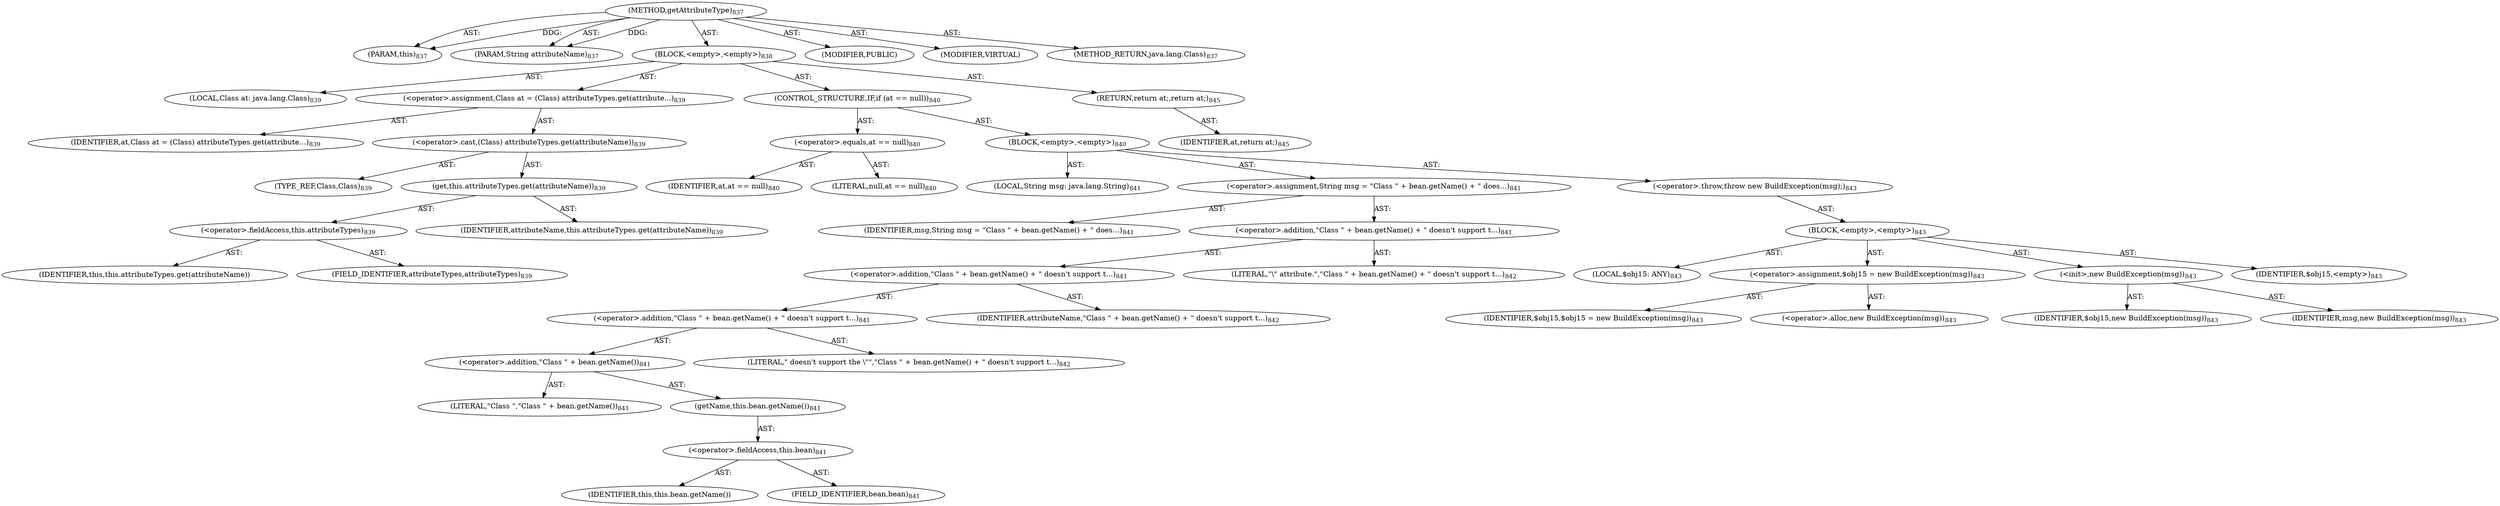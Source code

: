 digraph "getAttributeType" {  
"111669149710" [label = <(METHOD,getAttributeType)<SUB>837</SUB>> ]
"115964117092" [label = <(PARAM,this)<SUB>837</SUB>> ]
"115964117093" [label = <(PARAM,String attributeName)<SUB>837</SUB>> ]
"25769803870" [label = <(BLOCK,&lt;empty&gt;,&lt;empty&gt;)<SUB>838</SUB>> ]
"94489280574" [label = <(LOCAL,Class at: java.lang.Class)<SUB>839</SUB>> ]
"30064771542" [label = <(&lt;operator&gt;.assignment,Class at = (Class) attributeTypes.get(attribute...)<SUB>839</SUB>> ]
"68719477227" [label = <(IDENTIFIER,at,Class at = (Class) attributeTypes.get(attribute...)<SUB>839</SUB>> ]
"30064771543" [label = <(&lt;operator&gt;.cast,(Class) attributeTypes.get(attributeName))<SUB>839</SUB>> ]
"180388626454" [label = <(TYPE_REF,Class,Class)<SUB>839</SUB>> ]
"30064771544" [label = <(get,this.attributeTypes.get(attributeName))<SUB>839</SUB>> ]
"30064771545" [label = <(&lt;operator&gt;.fieldAccess,this.attributeTypes)<SUB>839</SUB>> ]
"68719477228" [label = <(IDENTIFIER,this,this.attributeTypes.get(attributeName))> ]
"55834574930" [label = <(FIELD_IDENTIFIER,attributeTypes,attributeTypes)<SUB>839</SUB>> ]
"68719477229" [label = <(IDENTIFIER,attributeName,this.attributeTypes.get(attributeName))<SUB>839</SUB>> ]
"47244640322" [label = <(CONTROL_STRUCTURE,IF,if (at == null))<SUB>840</SUB>> ]
"30064771546" [label = <(&lt;operator&gt;.equals,at == null)<SUB>840</SUB>> ]
"68719477230" [label = <(IDENTIFIER,at,at == null)<SUB>840</SUB>> ]
"90194313293" [label = <(LITERAL,null,at == null)<SUB>840</SUB>> ]
"25769803871" [label = <(BLOCK,&lt;empty&gt;,&lt;empty&gt;)<SUB>840</SUB>> ]
"94489280575" [label = <(LOCAL,String msg: java.lang.String)<SUB>841</SUB>> ]
"30064771547" [label = <(&lt;operator&gt;.assignment,String msg = &quot;Class &quot; + bean.getName() + &quot; does...)<SUB>841</SUB>> ]
"68719477231" [label = <(IDENTIFIER,msg,String msg = &quot;Class &quot; + bean.getName() + &quot; does...)<SUB>841</SUB>> ]
"30064771548" [label = <(&lt;operator&gt;.addition,&quot;Class &quot; + bean.getName() + &quot; doesn't support t...)<SUB>841</SUB>> ]
"30064771549" [label = <(&lt;operator&gt;.addition,&quot;Class &quot; + bean.getName() + &quot; doesn't support t...)<SUB>841</SUB>> ]
"30064771550" [label = <(&lt;operator&gt;.addition,&quot;Class &quot; + bean.getName() + &quot; doesn't support t...)<SUB>841</SUB>> ]
"30064771551" [label = <(&lt;operator&gt;.addition,&quot;Class &quot; + bean.getName())<SUB>841</SUB>> ]
"90194313294" [label = <(LITERAL,&quot;Class &quot;,&quot;Class &quot; + bean.getName())<SUB>841</SUB>> ]
"30064771552" [label = <(getName,this.bean.getName())<SUB>841</SUB>> ]
"30064771553" [label = <(&lt;operator&gt;.fieldAccess,this.bean)<SUB>841</SUB>> ]
"68719477232" [label = <(IDENTIFIER,this,this.bean.getName())> ]
"55834574931" [label = <(FIELD_IDENTIFIER,bean,bean)<SUB>841</SUB>> ]
"90194313295" [label = <(LITERAL,&quot; doesn't support the \&quot;&quot;,&quot;Class &quot; + bean.getName() + &quot; doesn't support t...)<SUB>842</SUB>> ]
"68719477233" [label = <(IDENTIFIER,attributeName,&quot;Class &quot; + bean.getName() + &quot; doesn't support t...)<SUB>842</SUB>> ]
"90194313296" [label = <(LITERAL,&quot;\&quot; attribute.&quot;,&quot;Class &quot; + bean.getName() + &quot; doesn't support t...)<SUB>842</SUB>> ]
"30064771554" [label = <(&lt;operator&gt;.throw,throw new BuildException(msg);)<SUB>843</SUB>> ]
"25769803872" [label = <(BLOCK,&lt;empty&gt;,&lt;empty&gt;)<SUB>843</SUB>> ]
"94489280576" [label = <(LOCAL,$obj15: ANY)<SUB>843</SUB>> ]
"30064771555" [label = <(&lt;operator&gt;.assignment,$obj15 = new BuildException(msg))<SUB>843</SUB>> ]
"68719477234" [label = <(IDENTIFIER,$obj15,$obj15 = new BuildException(msg))<SUB>843</SUB>> ]
"30064771556" [label = <(&lt;operator&gt;.alloc,new BuildException(msg))<SUB>843</SUB>> ]
"30064771557" [label = <(&lt;init&gt;,new BuildException(msg))<SUB>843</SUB>> ]
"68719477235" [label = <(IDENTIFIER,$obj15,new BuildException(msg))<SUB>843</SUB>> ]
"68719477236" [label = <(IDENTIFIER,msg,new BuildException(msg))<SUB>843</SUB>> ]
"68719477237" [label = <(IDENTIFIER,$obj15,&lt;empty&gt;)<SUB>843</SUB>> ]
"146028888079" [label = <(RETURN,return at;,return at;)<SUB>845</SUB>> ]
"68719477238" [label = <(IDENTIFIER,at,return at;)<SUB>845</SUB>> ]
"133143986215" [label = <(MODIFIER,PUBLIC)> ]
"133143986216" [label = <(MODIFIER,VIRTUAL)> ]
"128849018894" [label = <(METHOD_RETURN,java.lang.Class)<SUB>837</SUB>> ]
  "111669149710" -> "115964117092"  [ label = "AST: "] 
  "111669149710" -> "115964117093"  [ label = "AST: "] 
  "111669149710" -> "25769803870"  [ label = "AST: "] 
  "111669149710" -> "133143986215"  [ label = "AST: "] 
  "111669149710" -> "133143986216"  [ label = "AST: "] 
  "111669149710" -> "128849018894"  [ label = "AST: "] 
  "25769803870" -> "94489280574"  [ label = "AST: "] 
  "25769803870" -> "30064771542"  [ label = "AST: "] 
  "25769803870" -> "47244640322"  [ label = "AST: "] 
  "25769803870" -> "146028888079"  [ label = "AST: "] 
  "30064771542" -> "68719477227"  [ label = "AST: "] 
  "30064771542" -> "30064771543"  [ label = "AST: "] 
  "30064771543" -> "180388626454"  [ label = "AST: "] 
  "30064771543" -> "30064771544"  [ label = "AST: "] 
  "30064771544" -> "30064771545"  [ label = "AST: "] 
  "30064771544" -> "68719477229"  [ label = "AST: "] 
  "30064771545" -> "68719477228"  [ label = "AST: "] 
  "30064771545" -> "55834574930"  [ label = "AST: "] 
  "47244640322" -> "30064771546"  [ label = "AST: "] 
  "47244640322" -> "25769803871"  [ label = "AST: "] 
  "30064771546" -> "68719477230"  [ label = "AST: "] 
  "30064771546" -> "90194313293"  [ label = "AST: "] 
  "25769803871" -> "94489280575"  [ label = "AST: "] 
  "25769803871" -> "30064771547"  [ label = "AST: "] 
  "25769803871" -> "30064771554"  [ label = "AST: "] 
  "30064771547" -> "68719477231"  [ label = "AST: "] 
  "30064771547" -> "30064771548"  [ label = "AST: "] 
  "30064771548" -> "30064771549"  [ label = "AST: "] 
  "30064771548" -> "90194313296"  [ label = "AST: "] 
  "30064771549" -> "30064771550"  [ label = "AST: "] 
  "30064771549" -> "68719477233"  [ label = "AST: "] 
  "30064771550" -> "30064771551"  [ label = "AST: "] 
  "30064771550" -> "90194313295"  [ label = "AST: "] 
  "30064771551" -> "90194313294"  [ label = "AST: "] 
  "30064771551" -> "30064771552"  [ label = "AST: "] 
  "30064771552" -> "30064771553"  [ label = "AST: "] 
  "30064771553" -> "68719477232"  [ label = "AST: "] 
  "30064771553" -> "55834574931"  [ label = "AST: "] 
  "30064771554" -> "25769803872"  [ label = "AST: "] 
  "25769803872" -> "94489280576"  [ label = "AST: "] 
  "25769803872" -> "30064771555"  [ label = "AST: "] 
  "25769803872" -> "30064771557"  [ label = "AST: "] 
  "25769803872" -> "68719477237"  [ label = "AST: "] 
  "30064771555" -> "68719477234"  [ label = "AST: "] 
  "30064771555" -> "30064771556"  [ label = "AST: "] 
  "30064771557" -> "68719477235"  [ label = "AST: "] 
  "30064771557" -> "68719477236"  [ label = "AST: "] 
  "146028888079" -> "68719477238"  [ label = "AST: "] 
  "111669149710" -> "115964117092"  [ label = "DDG: "] 
  "111669149710" -> "115964117093"  [ label = "DDG: "] 
}
